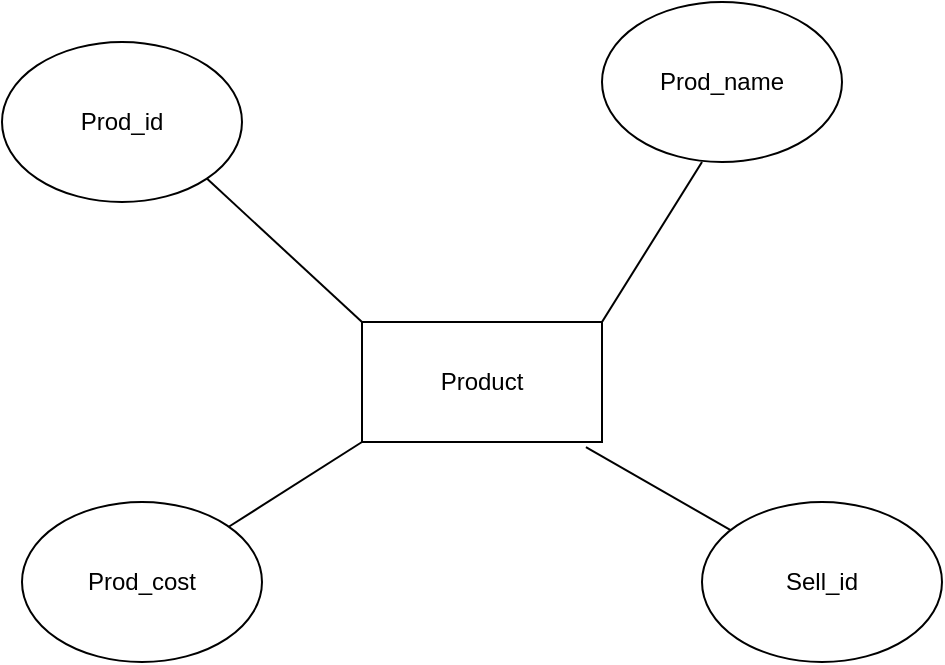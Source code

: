 <mxfile version="20.6.0" type="device"><diagram id="3evSPhps8zGEmRGV76ZW" name="Page-1"><mxGraphModel dx="1278" dy="539" grid="1" gridSize="10" guides="1" tooltips="1" connect="1" arrows="1" fold="1" page="1" pageScale="1" pageWidth="850" pageHeight="1100" math="0" shadow="0"><root><mxCell id="0"/><mxCell id="1" parent="0"/><mxCell id="0d78BsIEK3Q-NrU32OtT-1" value="Product" style="rounded=0;whiteSpace=wrap;html=1;" parent="1" vertex="1"><mxGeometry x="250" y="330" width="120" height="60" as="geometry"/></mxCell><mxCell id="0d78BsIEK3Q-NrU32OtT-5" value="Prod_id" style="ellipse;whiteSpace=wrap;html=1;" parent="1" vertex="1"><mxGeometry x="70" y="190" width="120" height="80" as="geometry"/></mxCell><mxCell id="0d78BsIEK3Q-NrU32OtT-12" value="" style="endArrow=none;html=1;rounded=0;entryX=1;entryY=1;entryDx=0;entryDy=0;" parent="1" target="0d78BsIEK3Q-NrU32OtT-5" edge="1"><mxGeometry width="50" height="50" relative="1" as="geometry"><mxPoint x="250" y="330" as="sourcePoint"/><mxPoint x="300" y="280" as="targetPoint"/></mxGeometry></mxCell><mxCell id="0d78BsIEK3Q-NrU32OtT-14" value="" style="endArrow=none;html=1;rounded=0;startArrow=none;" parent="1" edge="1" source="SwlwbSlu60PjbZZYM6ty-3"><mxGeometry width="50" height="50" relative="1" as="geometry"><mxPoint x="250" y="390" as="sourcePoint"/><mxPoint x="121.197" y="480.919" as="targetPoint"/></mxGeometry></mxCell><mxCell id="0d78BsIEK3Q-NrU32OtT-16" value="" style="endArrow=none;html=1;rounded=0;exitX=0.933;exitY=1.043;exitDx=0;exitDy=0;exitPerimeter=0;" parent="1" source="0d78BsIEK3Q-NrU32OtT-1" edge="1" target="SwlwbSlu60PjbZZYM6ty-2"><mxGeometry width="50" height="50" relative="1" as="geometry"><mxPoint x="380" y="390" as="sourcePoint"/><mxPoint x="397.574" y="469.996" as="targetPoint"/></mxGeometry></mxCell><mxCell id="0d78BsIEK3Q-NrU32OtT-20" value="" style="endArrow=none;html=1;rounded=0;entryX=0.5;entryY=1;entryDx=0;entryDy=0;" parent="1" edge="1"><mxGeometry width="50" height="50" relative="1" as="geometry"><mxPoint x="370" y="330" as="sourcePoint"/><mxPoint x="420" y="250" as="targetPoint"/></mxGeometry></mxCell><mxCell id="SwlwbSlu60PjbZZYM6ty-1" value="Prod_name" style="ellipse;whiteSpace=wrap;html=1;" vertex="1" parent="1"><mxGeometry x="370" y="170" width="120" height="80" as="geometry"/></mxCell><mxCell id="SwlwbSlu60PjbZZYM6ty-2" value="Sell_id" style="ellipse;whiteSpace=wrap;html=1;" vertex="1" parent="1"><mxGeometry x="420" y="420" width="120" height="80" as="geometry"/></mxCell><mxCell id="SwlwbSlu60PjbZZYM6ty-3" value="Prod_cost" style="ellipse;whiteSpace=wrap;html=1;" vertex="1" parent="1"><mxGeometry x="80" y="420" width="120" height="80" as="geometry"/></mxCell><mxCell id="SwlwbSlu60PjbZZYM6ty-4" value="" style="endArrow=none;html=1;rounded=0;" edge="1" parent="1" target="SwlwbSlu60PjbZZYM6ty-3"><mxGeometry width="50" height="50" relative="1" as="geometry"><mxPoint x="250" y="390" as="sourcePoint"/><mxPoint x="121.197" y="480.919" as="targetPoint"/></mxGeometry></mxCell></root></mxGraphModel></diagram></mxfile>